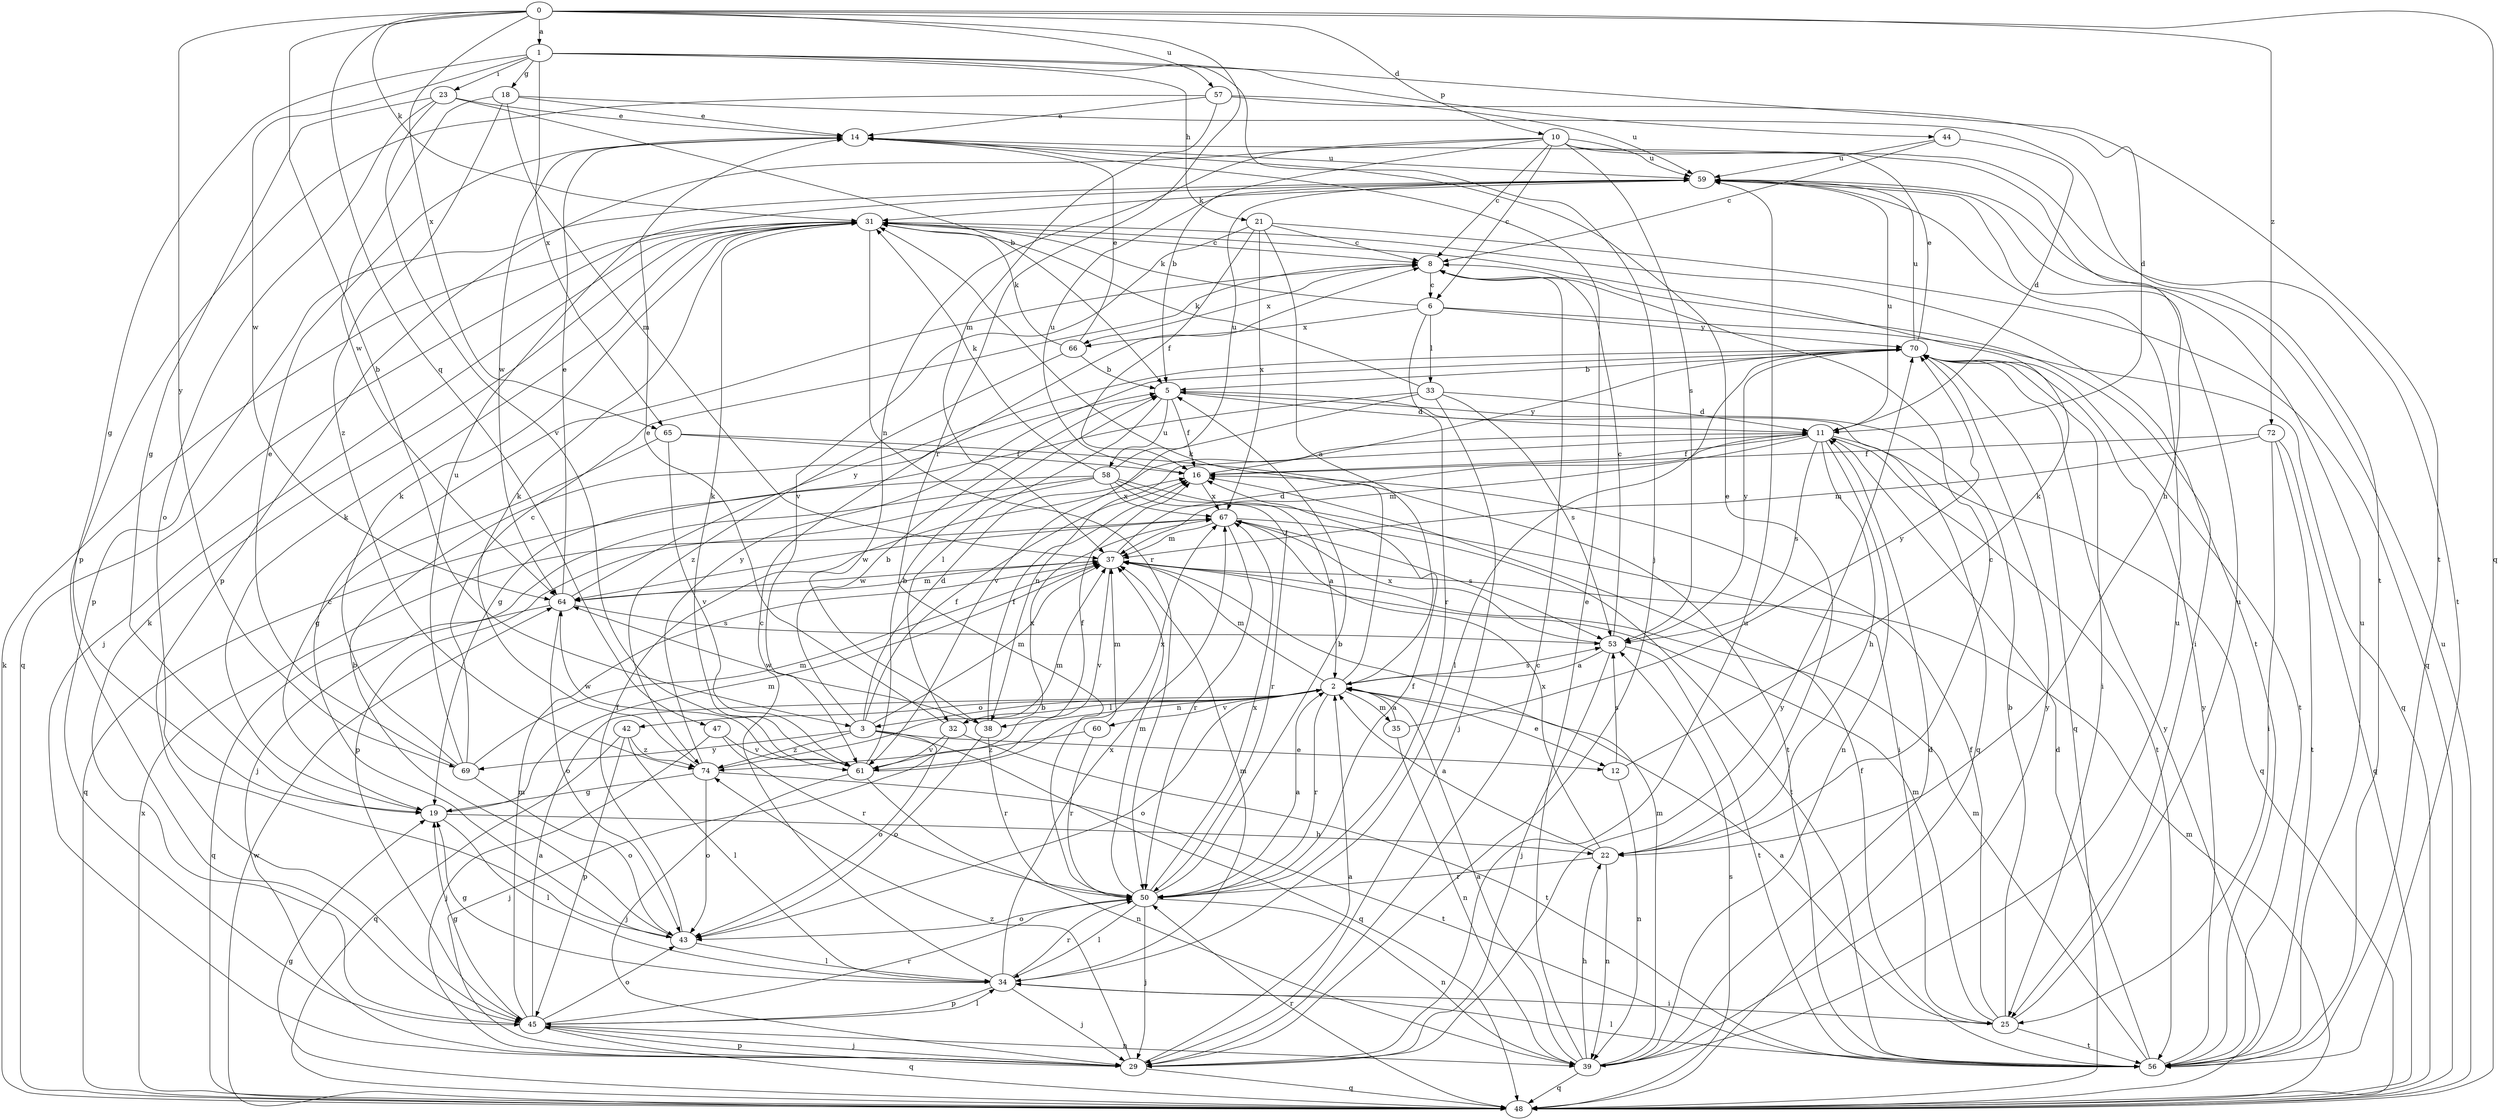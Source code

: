 strict digraph  {
0;
1;
2;
3;
5;
6;
8;
10;
11;
12;
14;
16;
18;
19;
21;
22;
23;
25;
29;
31;
32;
33;
34;
35;
37;
38;
39;
42;
43;
44;
45;
47;
48;
50;
53;
56;
57;
58;
59;
60;
61;
64;
65;
66;
67;
69;
70;
72;
74;
0 -> 1  [label=a];
0 -> 3  [label=b];
0 -> 10  [label=d];
0 -> 31  [label=k];
0 -> 47  [label=q];
0 -> 48  [label=q];
0 -> 50  [label=r];
0 -> 57  [label=u];
0 -> 65  [label=x];
0 -> 69  [label=y];
0 -> 72  [label=z];
1 -> 18  [label=g];
1 -> 19  [label=g];
1 -> 21  [label=h];
1 -> 23  [label=i];
1 -> 29  [label=j];
1 -> 44  [label=p];
1 -> 56  [label=t];
1 -> 64  [label=w];
1 -> 65  [label=x];
2 -> 3  [label=b];
2 -> 12  [label=e];
2 -> 31  [label=k];
2 -> 32  [label=l];
2 -> 35  [label=m];
2 -> 37  [label=m];
2 -> 38  [label=n];
2 -> 42  [label=o];
2 -> 43  [label=o];
2 -> 50  [label=r];
2 -> 53  [label=s];
2 -> 60  [label=v];
3 -> 5  [label=b];
3 -> 11  [label=d];
3 -> 12  [label=e];
3 -> 16  [label=f];
3 -> 37  [label=m];
3 -> 43  [label=o];
3 -> 48  [label=q];
3 -> 69  [label=y];
3 -> 74  [label=z];
5 -> 11  [label=d];
5 -> 16  [label=f];
5 -> 32  [label=l];
5 -> 48  [label=q];
5 -> 58  [label=u];
6 -> 31  [label=k];
6 -> 33  [label=l];
6 -> 48  [label=q];
6 -> 50  [label=r];
6 -> 66  [label=x];
6 -> 70  [label=y];
8 -> 6  [label=c];
8 -> 25  [label=i];
8 -> 66  [label=x];
10 -> 5  [label=b];
10 -> 6  [label=c];
10 -> 8  [label=c];
10 -> 22  [label=h];
10 -> 38  [label=n];
10 -> 45  [label=p];
10 -> 53  [label=s];
10 -> 56  [label=t];
10 -> 59  [label=u];
11 -> 16  [label=f];
11 -> 22  [label=h];
11 -> 37  [label=m];
11 -> 38  [label=n];
11 -> 39  [label=n];
11 -> 48  [label=q];
11 -> 53  [label=s];
11 -> 56  [label=t];
11 -> 59  [label=u];
12 -> 31  [label=k];
12 -> 39  [label=n];
12 -> 53  [label=s];
14 -> 59  [label=u];
14 -> 64  [label=w];
16 -> 59  [label=u];
16 -> 67  [label=x];
16 -> 70  [label=y];
18 -> 14  [label=e];
18 -> 37  [label=m];
18 -> 56  [label=t];
18 -> 64  [label=w];
18 -> 74  [label=z];
19 -> 22  [label=h];
19 -> 31  [label=k];
19 -> 34  [label=l];
19 -> 37  [label=m];
21 -> 2  [label=a];
21 -> 8  [label=c];
21 -> 16  [label=f];
21 -> 48  [label=q];
21 -> 61  [label=v];
21 -> 67  [label=x];
22 -> 2  [label=a];
22 -> 8  [label=c];
22 -> 14  [label=e];
22 -> 39  [label=n];
22 -> 50  [label=r];
22 -> 67  [label=x];
23 -> 5  [label=b];
23 -> 14  [label=e];
23 -> 19  [label=g];
23 -> 43  [label=o];
23 -> 61  [label=v];
25 -> 2  [label=a];
25 -> 5  [label=b];
25 -> 16  [label=f];
25 -> 37  [label=m];
25 -> 56  [label=t];
25 -> 59  [label=u];
29 -> 2  [label=a];
29 -> 8  [label=c];
29 -> 45  [label=p];
29 -> 48  [label=q];
29 -> 59  [label=u];
29 -> 70  [label=y];
29 -> 74  [label=z];
31 -> 8  [label=c];
31 -> 29  [label=j];
31 -> 48  [label=q];
31 -> 50  [label=r];
31 -> 56  [label=t];
32 -> 14  [label=e];
32 -> 29  [label=j];
32 -> 56  [label=t];
32 -> 61  [label=v];
32 -> 67  [label=x];
33 -> 11  [label=d];
33 -> 19  [label=g];
33 -> 29  [label=j];
33 -> 31  [label=k];
33 -> 53  [label=s];
33 -> 61  [label=v];
34 -> 8  [label=c];
34 -> 19  [label=g];
34 -> 25  [label=i];
34 -> 29  [label=j];
34 -> 37  [label=m];
34 -> 45  [label=p];
34 -> 50  [label=r];
34 -> 67  [label=x];
35 -> 2  [label=a];
35 -> 39  [label=n];
35 -> 70  [label=y];
37 -> 11  [label=d];
37 -> 61  [label=v];
37 -> 64  [label=w];
38 -> 16  [label=f];
38 -> 43  [label=o];
38 -> 50  [label=r];
38 -> 64  [label=w];
39 -> 2  [label=a];
39 -> 11  [label=d];
39 -> 14  [label=e];
39 -> 22  [label=h];
39 -> 37  [label=m];
39 -> 48  [label=q];
39 -> 59  [label=u];
39 -> 70  [label=y];
42 -> 34  [label=l];
42 -> 45  [label=p];
42 -> 48  [label=q];
42 -> 74  [label=z];
43 -> 5  [label=b];
43 -> 8  [label=c];
43 -> 16  [label=f];
43 -> 34  [label=l];
44 -> 8  [label=c];
44 -> 11  [label=d];
44 -> 59  [label=u];
45 -> 2  [label=a];
45 -> 19  [label=g];
45 -> 29  [label=j];
45 -> 31  [label=k];
45 -> 34  [label=l];
45 -> 37  [label=m];
45 -> 39  [label=n];
45 -> 43  [label=o];
45 -> 48  [label=q];
45 -> 50  [label=r];
47 -> 29  [label=j];
47 -> 50  [label=r];
47 -> 61  [label=v];
48 -> 19  [label=g];
48 -> 31  [label=k];
48 -> 37  [label=m];
48 -> 50  [label=r];
48 -> 53  [label=s];
48 -> 59  [label=u];
48 -> 64  [label=w];
48 -> 67  [label=x];
48 -> 70  [label=y];
50 -> 2  [label=a];
50 -> 5  [label=b];
50 -> 16  [label=f];
50 -> 29  [label=j];
50 -> 34  [label=l];
50 -> 37  [label=m];
50 -> 39  [label=n];
50 -> 43  [label=o];
50 -> 67  [label=x];
53 -> 2  [label=a];
53 -> 8  [label=c];
53 -> 29  [label=j];
53 -> 56  [label=t];
53 -> 67  [label=x];
53 -> 70  [label=y];
56 -> 11  [label=d];
56 -> 16  [label=f];
56 -> 34  [label=l];
56 -> 37  [label=m];
56 -> 59  [label=u];
56 -> 70  [label=y];
57 -> 11  [label=d];
57 -> 14  [label=e];
57 -> 37  [label=m];
57 -> 45  [label=p];
57 -> 59  [label=u];
58 -> 2  [label=a];
58 -> 25  [label=i];
58 -> 29  [label=j];
58 -> 31  [label=k];
58 -> 45  [label=p];
58 -> 48  [label=q];
58 -> 50  [label=r];
58 -> 59  [label=u];
58 -> 67  [label=x];
59 -> 31  [label=k];
59 -> 45  [label=p];
60 -> 37  [label=m];
60 -> 50  [label=r];
60 -> 74  [label=z];
61 -> 5  [label=b];
61 -> 16  [label=f];
61 -> 29  [label=j];
61 -> 31  [label=k];
61 -> 39  [label=n];
61 -> 64  [label=w];
61 -> 67  [label=x];
64 -> 14  [label=e];
64 -> 37  [label=m];
64 -> 43  [label=o];
64 -> 48  [label=q];
64 -> 53  [label=s];
64 -> 70  [label=y];
65 -> 16  [label=f];
65 -> 19  [label=g];
65 -> 56  [label=t];
65 -> 61  [label=v];
66 -> 5  [label=b];
66 -> 14  [label=e];
66 -> 31  [label=k];
66 -> 74  [label=z];
67 -> 37  [label=m];
67 -> 50  [label=r];
67 -> 53  [label=s];
67 -> 56  [label=t];
67 -> 64  [label=w];
69 -> 8  [label=c];
69 -> 14  [label=e];
69 -> 31  [label=k];
69 -> 37  [label=m];
69 -> 43  [label=o];
69 -> 59  [label=u];
70 -> 5  [label=b];
70 -> 14  [label=e];
70 -> 25  [label=i];
70 -> 34  [label=l];
70 -> 48  [label=q];
70 -> 56  [label=t];
70 -> 59  [label=u];
72 -> 16  [label=f];
72 -> 25  [label=i];
72 -> 37  [label=m];
72 -> 48  [label=q];
72 -> 56  [label=t];
74 -> 19  [label=g];
74 -> 31  [label=k];
74 -> 37  [label=m];
74 -> 43  [label=o];
74 -> 56  [label=t];
74 -> 70  [label=y];
}
